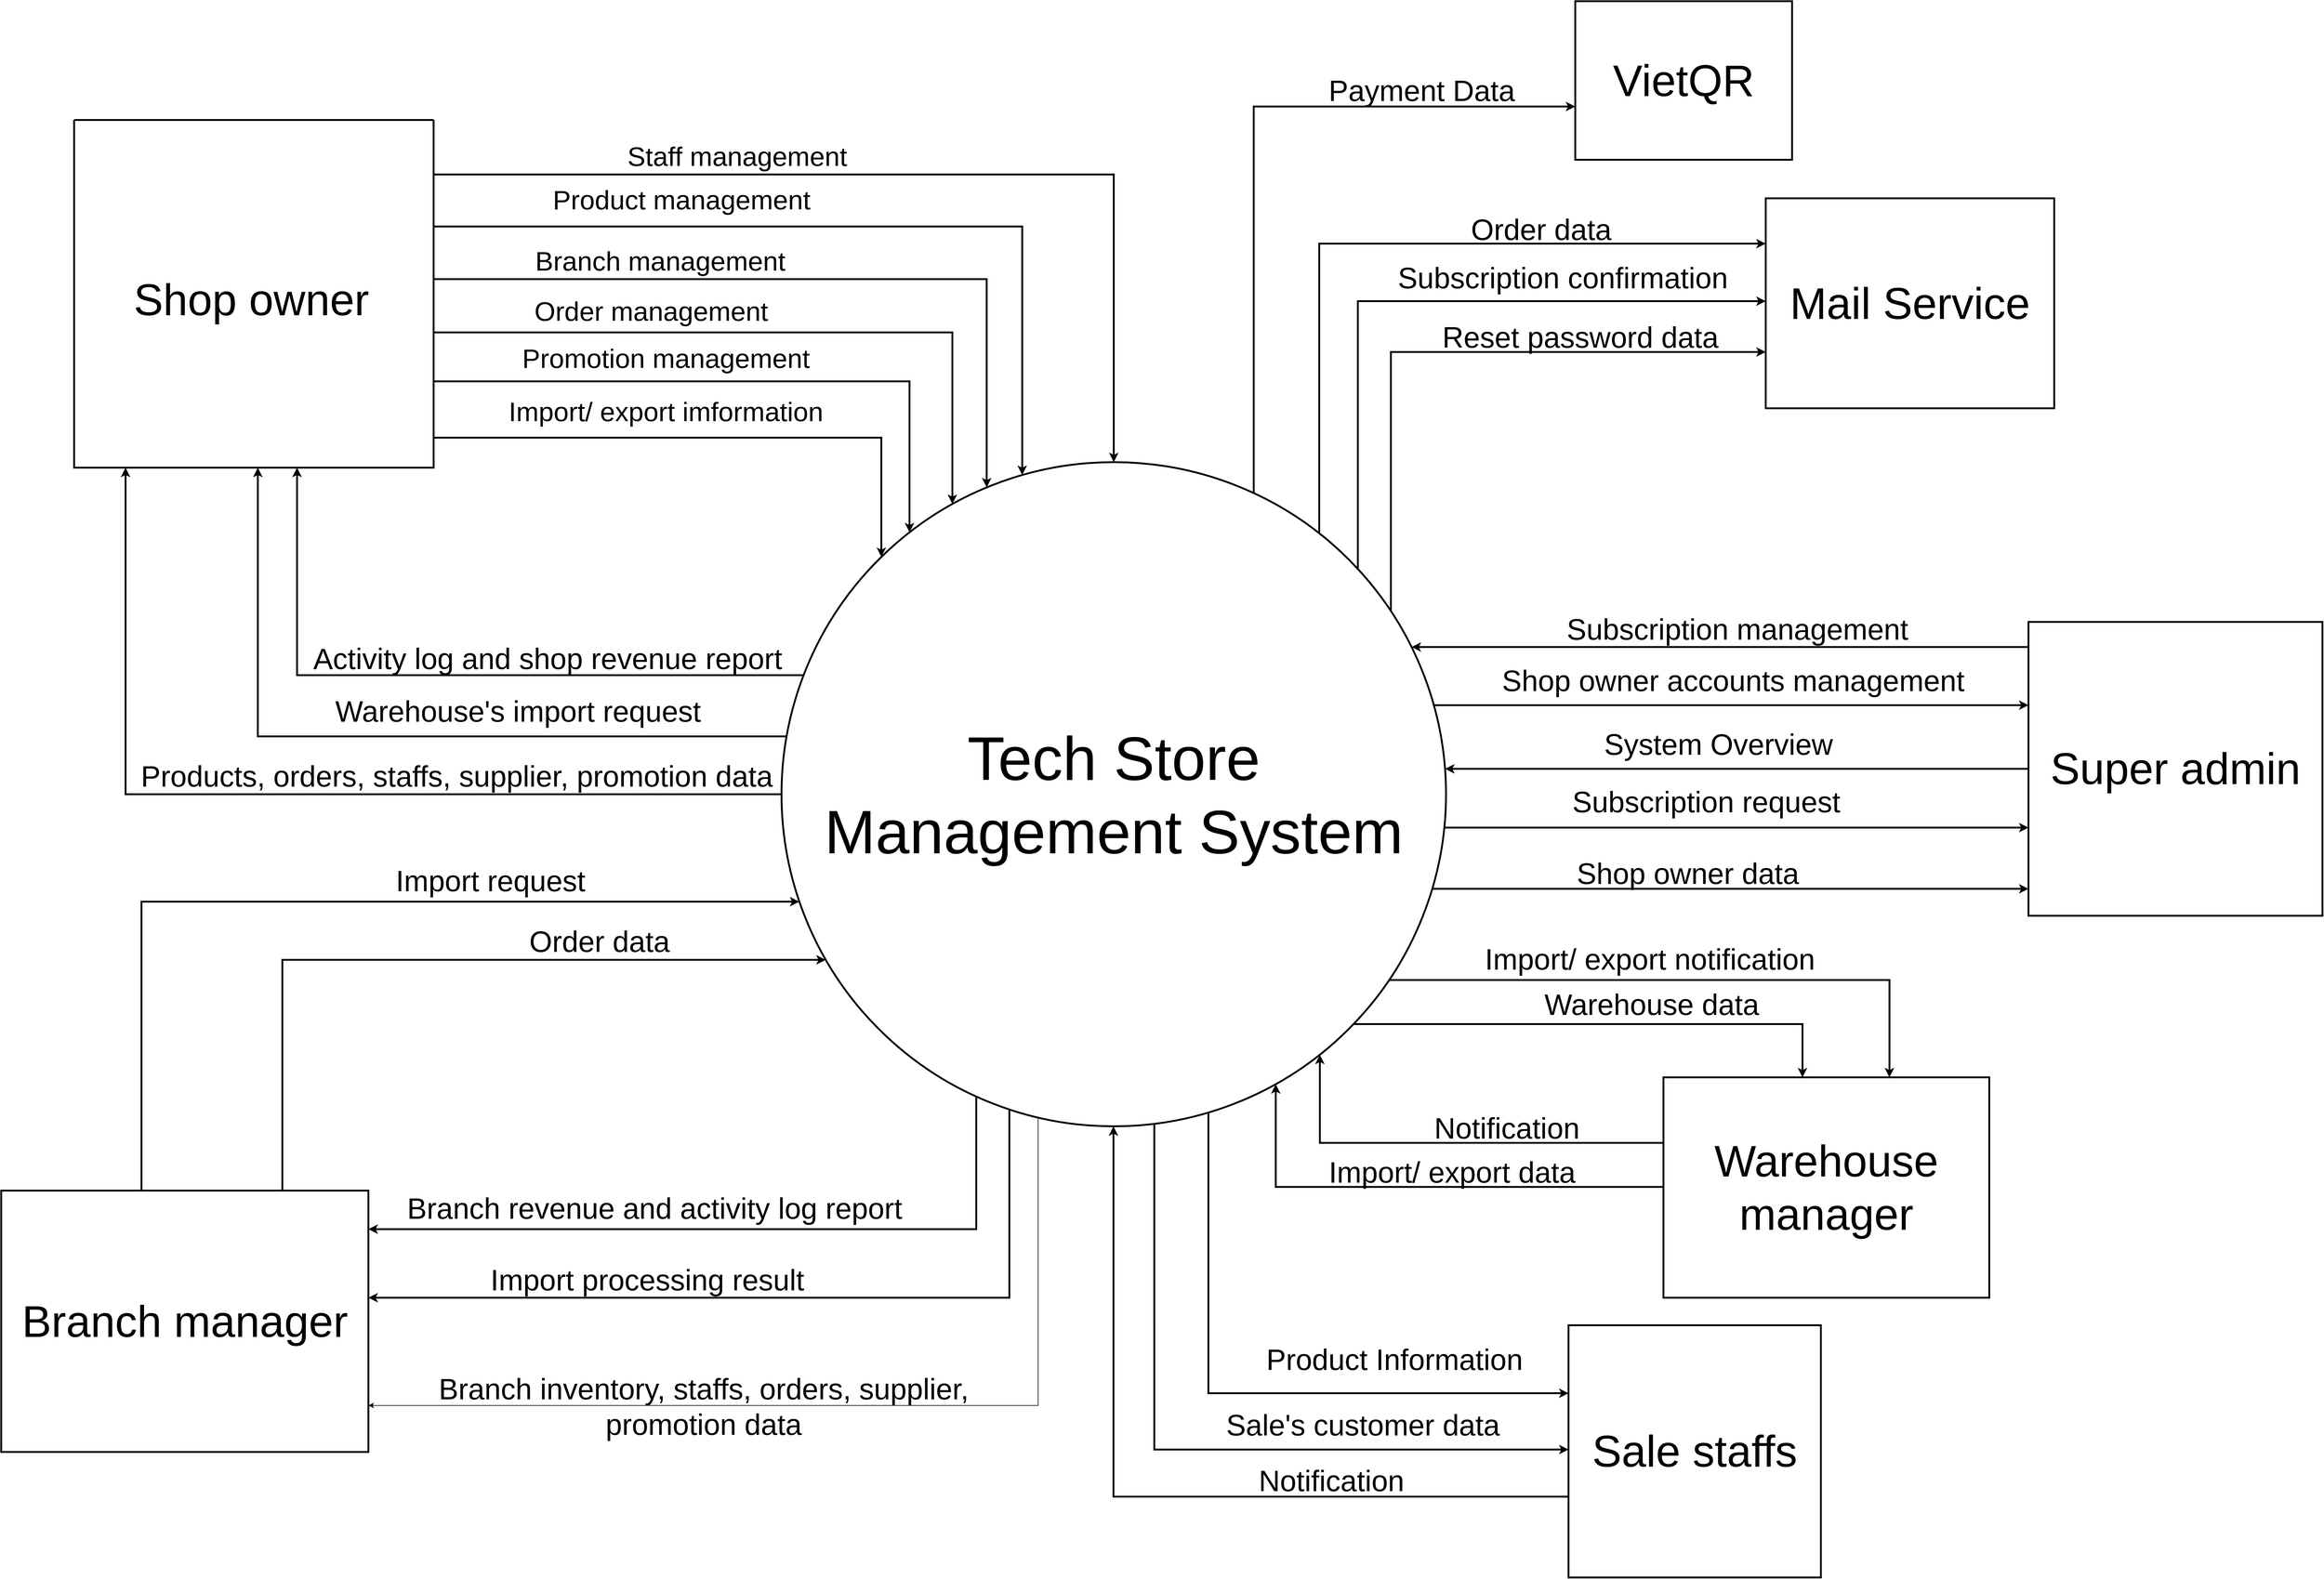 <mxfile version="28.0.6">
  <diagram name="Trang-1" id="Jpgdxu5JG6J-21FNDAyR">
    <mxGraphModel grid="0" page="0" gridSize="10" guides="1" tooltips="1" connect="1" arrows="1" fold="1" pageScale="1" pageWidth="827" pageHeight="1169" math="0" shadow="0">
      <root>
        <mxCell id="0" />
        <mxCell id="1" parent="0" />
        <mxCell id="ETT-VNma52d-deBCtx48-73" style="edgeStyle=orthogonalEdgeStyle;rounded=0;orthogonalLoop=1;jettySize=auto;html=1;strokeWidth=3;" edge="1" parent="1" source="8mTHSQbNLBsnqZy6skTA-1" target="PvNoPyw7-XxGKOhKzMmL-2">
          <mxGeometry relative="1" as="geometry">
            <mxPoint x="1220" y="1085" as="sourcePoint" />
            <mxPoint x="-72.5" y="1676" as="targetPoint" />
            <Array as="points">
              <mxPoint x="1243" y="1243" />
            </Array>
          </mxGeometry>
        </mxCell>
        <mxCell id="ETT-VNma52d-deBCtx48-74" style="edgeStyle=orthogonalEdgeStyle;rounded=0;orthogonalLoop=1;jettySize=auto;html=1;strokeWidth=3;" edge="1" parent="1" target="PvNoPyw7-XxGKOhKzMmL-2">
          <mxGeometry relative="1" as="geometry">
            <Array as="points">
              <mxPoint x="1297" y="1355" />
            </Array>
            <mxPoint x="-72.5" y="1785.49" as="targetPoint" />
            <mxPoint x="1297" y="981.001" as="sourcePoint" />
          </mxGeometry>
        </mxCell>
        <mxCell id="PvNoPyw7-XxGKOhKzMmL-3" style="edgeStyle=orthogonalEdgeStyle;rounded=0;orthogonalLoop=1;jettySize=auto;html=1;" edge="1" parent="1" source="8mTHSQbNLBsnqZy6skTA-1" target="PvNoPyw7-XxGKOhKzMmL-2">
          <mxGeometry relative="1" as="geometry">
            <Array as="points">
              <mxPoint x="1344" y="1531" />
            </Array>
          </mxGeometry>
        </mxCell>
        <mxCell id="61NQ8YZ4ER63hq6o-Ahw-6" style="edgeStyle=orthogonalEdgeStyle;rounded=0;orthogonalLoop=1;jettySize=auto;html=1;strokeWidth=3;" edge="1" parent="1" source="8mTHSQbNLBsnqZy6skTA-1" target="ETT-VNma52d-deBCtx48-4">
          <mxGeometry relative="1" as="geometry">
            <Array as="points">
              <mxPoint x="134" y="338" />
            </Array>
          </mxGeometry>
        </mxCell>
        <mxCell id="61NQ8YZ4ER63hq6o-Ahw-7" style="edgeStyle=orthogonalEdgeStyle;rounded=0;orthogonalLoop=1;jettySize=auto;html=1;strokeWidth=3;" edge="1" parent="1" source="8mTHSQbNLBsnqZy6skTA-1" target="ETT-VNma52d-deBCtx48-4">
          <mxGeometry relative="1" as="geometry">
            <Array as="points">
              <mxPoint x="70" y="438" />
            </Array>
          </mxGeometry>
        </mxCell>
        <mxCell id="61NQ8YZ4ER63hq6o-Ahw-8" style="edgeStyle=orthogonalEdgeStyle;rounded=0;orthogonalLoop=1;jettySize=auto;html=1;strokeWidth=3;" edge="1" parent="1" source="8mTHSQbNLBsnqZy6skTA-1" target="ETT-VNma52d-deBCtx48-4">
          <mxGeometry relative="1" as="geometry">
            <Array as="points">
              <mxPoint x="-146" y="533" />
            </Array>
          </mxGeometry>
        </mxCell>
        <mxCell id="61NQ8YZ4ER63hq6o-Ahw-12" style="edgeStyle=orthogonalEdgeStyle;rounded=0;orthogonalLoop=1;jettySize=auto;html=1;strokeWidth=3;" edge="1" parent="1" source="8mTHSQbNLBsnqZy6skTA-1" target="PvNoPyw7-XxGKOhKzMmL-5">
          <mxGeometry relative="1" as="geometry">
            <Array as="points">
              <mxPoint x="1696" y="-591" />
            </Array>
          </mxGeometry>
        </mxCell>
        <mxCell id="61NQ8YZ4ER63hq6o-Ahw-20" style="edgeStyle=orthogonalEdgeStyle;rounded=0;orthogonalLoop=1;jettySize=auto;html=1;exitX=0.561;exitY=0.997;exitDx=0;exitDy=0;exitPerimeter=0;strokeWidth=3;" edge="1" parent="1" source="8mTHSQbNLBsnqZy6skTA-1" target="ETT-VNma52d-deBCtx48-12">
          <mxGeometry relative="1" as="geometry">
            <mxPoint x="1534.06" y="1075" as="sourcePoint" />
            <mxPoint x="2819.56" y="1704.111" as="targetPoint" />
            <Array as="points">
              <mxPoint x="1534" y="1603" />
            </Array>
          </mxGeometry>
        </mxCell>
        <mxCell id="61NQ8YZ4ER63hq6o-Ahw-23" style="edgeStyle=orthogonalEdgeStyle;rounded=0;orthogonalLoop=1;jettySize=auto;html=1;strokeWidth=3;" edge="1" parent="1" source="8mTHSQbNLBsnqZy6skTA-1" target="p9_uC9PSEtGfI1pHaGu1-1">
          <mxGeometry relative="1" as="geometry">
            <Array as="points">
              <mxPoint x="2592" y="908" />
            </Array>
          </mxGeometry>
        </mxCell>
        <mxCell id="61NQ8YZ4ER63hq6o-Ahw-24" style="edgeStyle=orthogonalEdgeStyle;rounded=0;orthogonalLoop=1;jettySize=auto;html=1;strokeWidth=3;" edge="1" parent="1" source="8mTHSQbNLBsnqZy6skTA-1" target="p9_uC9PSEtGfI1pHaGu1-1">
          <mxGeometry relative="1" as="geometry">
            <Array as="points">
              <mxPoint x="2734" y="836" />
            </Array>
          </mxGeometry>
        </mxCell>
        <mxCell id="61NQ8YZ4ER63hq6o-Ahw-30" style="edgeStyle=orthogonalEdgeStyle;rounded=0;orthogonalLoop=1;jettySize=auto;html=1;strokeWidth=3;" edge="1" parent="1" source="8mTHSQbNLBsnqZy6skTA-1" target="ETT-VNma52d-deBCtx48-11">
          <mxGeometry relative="1" as="geometry">
            <Array as="points">
              <mxPoint x="2422" y="687" />
              <mxPoint x="2422" y="687" />
            </Array>
          </mxGeometry>
        </mxCell>
        <mxCell id="61NQ8YZ4ER63hq6o-Ahw-31" style="edgeStyle=orthogonalEdgeStyle;rounded=0;orthogonalLoop=1;jettySize=auto;html=1;strokeWidth=3;" edge="1" parent="1" source="8mTHSQbNLBsnqZy6skTA-1" target="ETT-VNma52d-deBCtx48-11">
          <mxGeometry relative="1" as="geometry">
            <Array as="points">
              <mxPoint x="2410" y="587" />
              <mxPoint x="2410" y="587" />
            </Array>
          </mxGeometry>
        </mxCell>
        <mxCell id="61NQ8YZ4ER63hq6o-Ahw-32" style="edgeStyle=orthogonalEdgeStyle;rounded=0;orthogonalLoop=1;jettySize=auto;html=1;strokeWidth=3;" edge="1" parent="1" source="8mTHSQbNLBsnqZy6skTA-1" target="ETT-VNma52d-deBCtx48-11">
          <mxGeometry relative="1" as="geometry">
            <Array as="points">
              <mxPoint x="2724" y="387" />
              <mxPoint x="2724" y="387" />
            </Array>
          </mxGeometry>
        </mxCell>
        <mxCell id="61NQ8YZ4ER63hq6o-Ahw-37" style="edgeStyle=orthogonalEdgeStyle;rounded=0;orthogonalLoop=1;jettySize=auto;html=1;strokeWidth=3;" edge="1" parent="1" source="8mTHSQbNLBsnqZy6skTA-1" target="PvNoPyw7-XxGKOhKzMmL-4">
          <mxGeometry relative="1" as="geometry">
            <Array as="points">
              <mxPoint x="1803" y="-367" />
            </Array>
          </mxGeometry>
        </mxCell>
        <mxCell id="61NQ8YZ4ER63hq6o-Ahw-39" style="edgeStyle=orthogonalEdgeStyle;rounded=0;orthogonalLoop=1;jettySize=auto;html=1;strokeWidth=3;" edge="1" parent="1" source="8mTHSQbNLBsnqZy6skTA-1" target="PvNoPyw7-XxGKOhKzMmL-4">
          <mxGeometry relative="1" as="geometry">
            <Array as="points">
              <mxPoint x="1866" y="-273" />
            </Array>
          </mxGeometry>
        </mxCell>
        <mxCell id="61NQ8YZ4ER63hq6o-Ahw-43" style="edgeStyle=orthogonalEdgeStyle;rounded=0;orthogonalLoop=1;jettySize=auto;html=1;strokeWidth=3;" edge="1" parent="1" source="8mTHSQbNLBsnqZy6skTA-1" target="PvNoPyw7-XxGKOhKzMmL-4">
          <mxGeometry relative="1" as="geometry">
            <Array as="points">
              <mxPoint x="1920" y="-190" />
            </Array>
          </mxGeometry>
        </mxCell>
        <mxCell id="8mTHSQbNLBsnqZy6skTA-1" value="&lt;font style=&quot;font-size: 100px;&quot;&gt;Tech Store Management System&lt;/font&gt;" style="ellipse;whiteSpace=wrap;html=1;aspect=fixed;strokeWidth=3;" vertex="1" parent="1">
          <mxGeometry x="925" y="-10" width="1085" height="1085" as="geometry" />
        </mxCell>
        <mxCell id="ETT-VNma52d-deBCtx48-16" style="edgeStyle=orthogonalEdgeStyle;rounded=0;orthogonalLoop=1;jettySize=auto;html=1;entryX=0.5;entryY=0;entryDx=0;entryDy=0;strokeWidth=3;" edge="1" parent="1" source="ETT-VNma52d-deBCtx48-4" target="8mTHSQbNLBsnqZy6skTA-1">
          <mxGeometry relative="1" as="geometry">
            <Array as="points">
              <mxPoint x="1468" y="-480" />
            </Array>
          </mxGeometry>
        </mxCell>
        <mxCell id="61NQ8YZ4ER63hq6o-Ahw-4" style="edgeStyle=orthogonalEdgeStyle;rounded=0;orthogonalLoop=1;jettySize=auto;html=1;strokeWidth=3;" edge="1" parent="1" source="ETT-VNma52d-deBCtx48-4" target="8mTHSQbNLBsnqZy6skTA-1">
          <mxGeometry relative="1" as="geometry">
            <Array as="points">
              <mxPoint x="1204" y="-222" />
            </Array>
          </mxGeometry>
        </mxCell>
        <mxCell id="61NQ8YZ4ER63hq6o-Ahw-9" style="edgeStyle=orthogonalEdgeStyle;rounded=0;orthogonalLoop=1;jettySize=auto;html=1;strokeWidth=3;" edge="1" parent="1" source="ETT-VNma52d-deBCtx48-4" target="8mTHSQbNLBsnqZy6skTA-1">
          <mxGeometry relative="1" as="geometry">
            <Array as="points">
              <mxPoint x="1134" y="-142" />
            </Array>
          </mxGeometry>
        </mxCell>
        <mxCell id="ETT-VNma52d-deBCtx48-4" value="" style="swimlane;startSize=0;strokeWidth=3;" vertex="1" parent="1">
          <mxGeometry x="-230" y="-569" width="587" height="568" as="geometry" />
        </mxCell>
        <mxCell id="ETT-VNma52d-deBCtx48-15" value="&lt;font style=&quot;font-size: 72px;&quot;&gt;Shop owner&lt;/font&gt;" style="text;html=1;align=center;verticalAlign=middle;resizable=0;points=[];autosize=1;strokeColor=none;fillColor=none;" vertex="1" parent="ETT-VNma52d-deBCtx48-4">
          <mxGeometry x="88" y="245" width="402" height="98" as="geometry" />
        </mxCell>
        <mxCell id="ETT-VNma52d-deBCtx48-63" style="edgeStyle=orthogonalEdgeStyle;rounded=0;orthogonalLoop=1;jettySize=auto;html=1;strokeWidth=3;" edge="1" parent="1" target="8mTHSQbNLBsnqZy6skTA-1" source="PvNoPyw7-XxGKOhKzMmL-2">
          <mxGeometry relative="1" as="geometry">
            <Array as="points">
              <mxPoint x="110" y="803" />
            </Array>
            <mxPoint x="-387" y="1676" as="sourcePoint" />
          </mxGeometry>
        </mxCell>
        <mxCell id="61NQ8YZ4ER63hq6o-Ahw-34" style="edgeStyle=orthogonalEdgeStyle;rounded=0;orthogonalLoop=1;jettySize=auto;html=1;strokeWidth=3;" edge="1" parent="1" source="ETT-VNma52d-deBCtx48-11" target="8mTHSQbNLBsnqZy6skTA-1">
          <mxGeometry relative="1" as="geometry">
            <Array as="points">
              <mxPoint x="3242" y="386" />
              <mxPoint x="3242" y="386" />
            </Array>
          </mxGeometry>
        </mxCell>
        <mxCell id="61NQ8YZ4ER63hq6o-Ahw-35" style="edgeStyle=orthogonalEdgeStyle;rounded=0;orthogonalLoop=1;jettySize=auto;html=1;strokeWidth=3;" edge="1" parent="1" source="ETT-VNma52d-deBCtx48-11" target="8mTHSQbNLBsnqZy6skTA-1">
          <mxGeometry relative="1" as="geometry">
            <Array as="points">
              <mxPoint x="2414" y="292" />
              <mxPoint x="2414" y="292" />
            </Array>
          </mxGeometry>
        </mxCell>
        <mxCell id="ETT-VNma52d-deBCtx48-11" value="&lt;font style=&quot;font-size: 72px;&quot;&gt;Super admin&lt;/font&gt;" style="whiteSpace=wrap;html=1;aspect=fixed;strokeWidth=3;" vertex="1" parent="1">
          <mxGeometry x="2961" y="251" width="480" height="480" as="geometry" />
        </mxCell>
        <mxCell id="61NQ8YZ4ER63hq6o-Ahw-21" style="edgeStyle=orthogonalEdgeStyle;rounded=0;orthogonalLoop=1;jettySize=auto;html=1;strokeWidth=3;" edge="1" parent="1" source="ETT-VNma52d-deBCtx48-12" target="8mTHSQbNLBsnqZy6skTA-1">
          <mxGeometry relative="1" as="geometry">
            <Array as="points">
              <mxPoint x="1467" y="1680" />
            </Array>
          </mxGeometry>
        </mxCell>
        <mxCell id="ETT-VNma52d-deBCtx48-12" value="&lt;font style=&quot;font-size: 72px;&quot;&gt;Sale staffs&lt;/font&gt;" style="whiteSpace=wrap;html=1;aspect=fixed;strokeWidth=3;" vertex="1" parent="1">
          <mxGeometry x="2210" y="1400" width="412" height="412" as="geometry" />
        </mxCell>
        <mxCell id="ETT-VNma52d-deBCtx48-20" style="edgeStyle=orthogonalEdgeStyle;rounded=0;orthogonalLoop=1;jettySize=auto;html=1;strokeWidth=3;" edge="1" parent="1" source="ETT-VNma52d-deBCtx48-4" target="8mTHSQbNLBsnqZy6skTA-1">
          <mxGeometry relative="1" as="geometry">
            <mxPoint x="1398" y="-278" as="targetPoint" />
            <Array as="points">
              <mxPoint x="1318" y="-395" />
            </Array>
          </mxGeometry>
        </mxCell>
        <mxCell id="ETT-VNma52d-deBCtx48-21" style="edgeStyle=orthogonalEdgeStyle;rounded=0;orthogonalLoop=1;jettySize=auto;html=1;strokeWidth=3;" edge="1" parent="1" source="ETT-VNma52d-deBCtx48-4" target="8mTHSQbNLBsnqZy6skTA-1">
          <mxGeometry relative="1" as="geometry">
            <Array as="points">
              <mxPoint x="1088" y="-50" />
            </Array>
          </mxGeometry>
        </mxCell>
        <mxCell id="ETT-VNma52d-deBCtx48-24" value="&lt;span style=&quot;font-size: 44px;&quot;&gt;Staff management&amp;nbsp;&lt;/span&gt;" style="text;html=1;align=center;verticalAlign=middle;whiteSpace=wrap;rounded=0;" vertex="1" parent="1">
          <mxGeometry x="614" y="-534" width="490" height="49" as="geometry" />
        </mxCell>
        <mxCell id="ETT-VNma52d-deBCtx48-28" value="&lt;span style=&quot;font-size: 44px;&quot;&gt;Product management&lt;/span&gt;" style="text;html=1;align=center;verticalAlign=middle;whiteSpace=wrap;rounded=0;" vertex="1" parent="1">
          <mxGeometry x="408" y="-464" width="708" height="51" as="geometry" />
        </mxCell>
        <mxCell id="ETT-VNma52d-deBCtx48-35" style="edgeStyle=orthogonalEdgeStyle;rounded=0;orthogonalLoop=1;jettySize=auto;html=1;strokeWidth=3;" edge="1" parent="1" source="ETT-VNma52d-deBCtx48-4" target="8mTHSQbNLBsnqZy6skTA-1">
          <mxGeometry relative="1" as="geometry">
            <Array as="points">
              <mxPoint x="1260" y="-309" />
            </Array>
            <mxPoint x="385.32" y="-455.831" as="targetPoint" />
          </mxGeometry>
        </mxCell>
        <mxCell id="ETT-VNma52d-deBCtx48-37" value="&lt;span style=&quot;font-size: 44px;&quot;&gt;Order management&amp;nbsp;&lt;/span&gt;" style="text;html=1;align=center;verticalAlign=middle;whiteSpace=wrap;rounded=0;" vertex="1" parent="1">
          <mxGeometry x="458.5" y="-283" width="519" height="54" as="geometry" />
        </mxCell>
        <mxCell id="ETT-VNma52d-deBCtx48-53" value="&lt;span style=&quot;font-size: 48px;&quot;&gt;Activity log and shop revenue report&amp;nbsp;&lt;/span&gt;" style="text;html=1;align=center;verticalAlign=middle;whiteSpace=wrap;rounded=0;" vertex="1" parent="1">
          <mxGeometry x="146" y="274" width="808" height="74" as="geometry" />
        </mxCell>
        <mxCell id="ETT-VNma52d-deBCtx48-54" value="&lt;span style=&quot;font-size: 48px;&quot;&gt;Products, orders, staffs, supplier, promotion data&lt;/span&gt;" style="text;html=1;align=center;verticalAlign=middle;whiteSpace=wrap;rounded=0;" vertex="1" parent="1">
          <mxGeometry x="-157" y="480" width="1104" height="46" as="geometry" />
        </mxCell>
        <mxCell id="ETT-VNma52d-deBCtx48-57" value="&lt;span style=&quot;font-size: 48px;&quot;&gt;Warehouse&#39;s import request&lt;/span&gt;" style="text;html=1;align=center;verticalAlign=middle;whiteSpace=wrap;rounded=0;" vertex="1" parent="1">
          <mxGeometry x="136" y="368" width="718" height="58" as="geometry" />
        </mxCell>
        <mxCell id="ETT-VNma52d-deBCtx48-62" style="edgeStyle=orthogonalEdgeStyle;rounded=0;orthogonalLoop=1;jettySize=auto;html=1;strokeWidth=3;" edge="1" parent="1" target="8mTHSQbNLBsnqZy6skTA-1" source="PvNoPyw7-XxGKOhKzMmL-2">
          <mxGeometry relative="1" as="geometry">
            <mxPoint x="1133" y="800" as="targetPoint" />
            <Array as="points">
              <mxPoint x="-120" y="708" />
            </Array>
            <mxPoint x="-450.875" y="1676" as="sourcePoint" />
          </mxGeometry>
        </mxCell>
        <mxCell id="ETT-VNma52d-deBCtx48-68" value="&lt;span style=&quot;font-size: 48px;&quot;&gt;Import request&lt;/span&gt;" style="text;html=1;align=center;verticalAlign=middle;whiteSpace=wrap;rounded=0;" vertex="1" parent="1">
          <mxGeometry x="140" y="647" width="620" height="53" as="geometry" />
        </mxCell>
        <mxCell id="ETT-VNma52d-deBCtx48-77" value="&lt;span style=&quot;font-size: 48px;&quot;&gt;Branch revenue and activity log report&lt;/span&gt;" style="text;html=1;align=center;verticalAlign=middle;whiteSpace=wrap;rounded=0;" vertex="1" parent="1">
          <mxGeometry x="290" y="1194" width="856" height="30" as="geometry" />
        </mxCell>
        <mxCell id="ETT-VNma52d-deBCtx48-78" value="&lt;span style=&quot;font-size: 48px;&quot;&gt;Import processing result&lt;/span&gt;" style="text;html=1;align=center;verticalAlign=middle;whiteSpace=wrap;rounded=0;" vertex="1" parent="1">
          <mxGeometry x="400" y="1311" width="612" height="30" as="geometry" />
        </mxCell>
        <mxCell id="ETT-VNma52d-deBCtx48-81" value="&lt;span style=&quot;font-size: 48px;&quot;&gt;Branch inventory, staffs, orders, supplier, promotion data&lt;/span&gt;" style="text;html=1;align=center;verticalAlign=middle;whiteSpace=wrap;rounded=0;strokeWidth=3;" vertex="1" parent="1">
          <mxGeometry x="255" y="1518" width="1086" height="30" as="geometry" />
        </mxCell>
        <mxCell id="ETT-VNma52d-deBCtx48-93" value="&lt;span style=&quot;font-size: 48px;&quot;&gt;Sale&#39;s customer data&lt;/span&gt;" style="text;html=1;align=center;verticalAlign=middle;whiteSpace=wrap;rounded=0;" vertex="1" parent="1">
          <mxGeometry x="1621" y="1548" width="507" height="30" as="geometry" />
        </mxCell>
        <mxCell id="ETT-VNma52d-deBCtx48-94" style="edgeStyle=orthogonalEdgeStyle;rounded=0;orthogonalLoop=1;jettySize=auto;html=1;strokeWidth=3;" edge="1" parent="1" source="8mTHSQbNLBsnqZy6skTA-1" target="ETT-VNma52d-deBCtx48-12">
          <mxGeometry relative="1" as="geometry">
            <Array as="points">
              <mxPoint x="1622" y="1511" />
            </Array>
            <mxPoint x="2710" y="1579" as="targetPoint" />
            <mxPoint x="1773" y="1126" as="sourcePoint" />
          </mxGeometry>
        </mxCell>
        <mxCell id="ETT-VNma52d-deBCtx48-95" value="&lt;font style=&quot;font-size: 48px;&quot;&gt;Product Information&lt;/font&gt;" style="text;html=1;align=center;verticalAlign=middle;whiteSpace=wrap;rounded=0;" vertex="1" parent="1">
          <mxGeometry x="1705" y="1441" width="442" height="30" as="geometry" />
        </mxCell>
        <mxCell id="ETT-VNma52d-deBCtx48-101" value="&lt;span style=&quot;font-size: 48px;&quot;&gt;Subscription request&lt;/span&gt;" style="text;html=1;align=center;verticalAlign=middle;whiteSpace=wrap;rounded=0;" vertex="1" parent="1">
          <mxGeometry x="1955" y="530" width="960" height="30" as="geometry" />
        </mxCell>
        <mxCell id="ETT-VNma52d-deBCtx48-106" value="&lt;font style=&quot;font-size: 48px;&quot;&gt;Shop owner accounts management&lt;/font&gt;" style="text;html=1;align=center;verticalAlign=middle;whiteSpace=wrap;rounded=0;" vertex="1" parent="1">
          <mxGeometry x="2080" y="332" width="798" height="30" as="geometry" />
        </mxCell>
        <mxCell id="ETT-VNma52d-deBCtx48-108" value="&lt;span style=&quot;font-size: 48px;&quot;&gt;Shop owner data&lt;/span&gt;" style="text;html=1;align=center;verticalAlign=middle;whiteSpace=wrap;rounded=0;" vertex="1" parent="1">
          <mxGeometry x="2135" y="647" width="540" height="30" as="geometry" />
        </mxCell>
        <mxCell id="ETT-VNma52d-deBCtx48-113" value="&lt;font style=&quot;font-size: 48px;&quot;&gt;Payment Data&lt;/font&gt;" style="text;html=1;align=center;verticalAlign=middle;whiteSpace=wrap;rounded=0;rotation=0;" vertex="1" parent="1">
          <mxGeometry x="1766" y="-632" width="409" height="30" as="geometry" />
        </mxCell>
        <mxCell id="nIur3AbAaqt-9ILGbLwL-1" value="&lt;span style=&quot;font-size: 48px;&quot;&gt;Notification&lt;/span&gt;" style="text;html=1;align=center;verticalAlign=middle;whiteSpace=wrap;rounded=0;" vertex="1" parent="1">
          <mxGeometry x="1489" y="1639" width="668" height="30" as="geometry" />
        </mxCell>
        <mxCell id="PvNoPyw7-XxGKOhKzMmL-2" value="&lt;font style=&quot;font-size: 72px;&quot;&gt;Branch manager&lt;/font&gt;" style="rounded=0;whiteSpace=wrap;html=1;strokeWidth=3;" vertex="1" parent="1">
          <mxGeometry x="-349" y="1180" width="599.5" height="427" as="geometry" />
        </mxCell>
        <mxCell id="PvNoPyw7-XxGKOhKzMmL-4" value="&lt;font style=&quot;font-size: 72px;&quot;&gt;Mail Service&lt;/font&gt;" style="rounded=0;whiteSpace=wrap;html=1;strokeWidth=3;" vertex="1" parent="1">
          <mxGeometry x="2532" y="-441" width="471" height="343" as="geometry" />
        </mxCell>
        <mxCell id="PvNoPyw7-XxGKOhKzMmL-5" value="&lt;font style=&quot;font-size: 72px;&quot;&gt;VietQR&lt;/font&gt;" style="rounded=0;whiteSpace=wrap;html=1;strokeWidth=3;" vertex="1" parent="1">
          <mxGeometry x="2221" y="-763" width="354" height="259" as="geometry" />
        </mxCell>
        <mxCell id="61NQ8YZ4ER63hq6o-Ahw-22" style="edgeStyle=orthogonalEdgeStyle;rounded=0;orthogonalLoop=1;jettySize=auto;html=1;strokeWidth=3;" edge="1" parent="1" source="p9_uC9PSEtGfI1pHaGu1-1" target="8mTHSQbNLBsnqZy6skTA-1">
          <mxGeometry relative="1" as="geometry">
            <Array as="points">
              <mxPoint x="1804" y="1102" />
            </Array>
          </mxGeometry>
        </mxCell>
        <mxCell id="61NQ8YZ4ER63hq6o-Ahw-27" style="edgeStyle=orthogonalEdgeStyle;rounded=0;orthogonalLoop=1;jettySize=auto;html=1;strokeWidth=3;" edge="1" parent="1" source="p9_uC9PSEtGfI1pHaGu1-1" target="8mTHSQbNLBsnqZy6skTA-1">
          <mxGeometry relative="1" as="geometry">
            <Array as="points">
              <mxPoint x="1732" y="1174" />
            </Array>
          </mxGeometry>
        </mxCell>
        <mxCell id="p9_uC9PSEtGfI1pHaGu1-1" value="&lt;span style=&quot;font-size: 72px;&quot;&gt;Warehouse manager&lt;/span&gt;" style="rounded=0;whiteSpace=wrap;html=1;strokeWidth=3;" vertex="1" parent="1">
          <mxGeometry x="2365" y="995" width="532" height="360" as="geometry" />
        </mxCell>
        <mxCell id="p9_uC9PSEtGfI1pHaGu1-7" value="&lt;font style=&quot;font-size: 48px;&quot;&gt;Notification&lt;/font&gt;" style="text;html=1;align=center;verticalAlign=middle;whiteSpace=wrap;rounded=0;strokeWidth=3;" vertex="1" parent="1">
          <mxGeometry x="1774" y="1063" width="671" height="30" as="geometry" />
        </mxCell>
        <mxCell id="p9_uC9PSEtGfI1pHaGu1-8" value="&lt;span style=&quot;font-size: 48px;&quot;&gt;Warehouse data&lt;/span&gt;" style="text;html=1;align=center;verticalAlign=middle;whiteSpace=wrap;rounded=0;" vertex="1" parent="1">
          <mxGeometry x="1967" y="861" width="758" height="30" as="geometry" />
        </mxCell>
        <mxCell id="61NQ8YZ4ER63hq6o-Ahw-1" value="&lt;span style=&quot;color: rgb(0, 0, 0); font-family: Helvetica; font-size: 44px; font-style: normal; font-variant-ligatures: normal; font-variant-caps: normal; font-weight: 400; letter-spacing: normal; orphans: 2; text-align: center; text-indent: 0px; text-transform: none; widows: 2; word-spacing: 0px; -webkit-text-stroke-width: 0px; white-space: normal; text-decoration-thickness: initial; text-decoration-style: initial; text-decoration-color: initial; float: none; display: inline !important;&quot;&gt;Branch management&amp;nbsp;&lt;/span&gt;" style="text;whiteSpace=wrap;html=1;" vertex="1" parent="1">
          <mxGeometry x="521.004" y="-371.001" width="550" height="75" as="geometry" />
        </mxCell>
        <mxCell id="61NQ8YZ4ER63hq6o-Ahw-5" value="&lt;span style=&quot;font-size: 44px;&quot;&gt;Promotion management&amp;nbsp;&lt;/span&gt;" style="text;html=1;align=center;verticalAlign=middle;whiteSpace=wrap;rounded=0;" vertex="1" parent="1">
          <mxGeometry x="483" y="-206" width="519" height="54" as="geometry" />
        </mxCell>
        <mxCell id="61NQ8YZ4ER63hq6o-Ahw-10" value="&lt;span style=&quot;font-size: 44px;&quot;&gt;Import/ export imformation&amp;nbsp;&lt;/span&gt;" style="text;html=1;align=center;verticalAlign=middle;whiteSpace=wrap;rounded=0;" vertex="1" parent="1">
          <mxGeometry x="448" y="-119" width="589" height="54" as="geometry" />
        </mxCell>
        <mxCell id="61NQ8YZ4ER63hq6o-Ahw-14" value="&lt;span style=&quot;font-size: 48px;&quot;&gt;Order data&lt;/span&gt;" style="text;html=1;align=center;verticalAlign=middle;whiteSpace=wrap;rounded=0;" vertex="1" parent="1">
          <mxGeometry x="318" y="742" width="620" height="61" as="geometry" />
        </mxCell>
        <mxCell id="61NQ8YZ4ER63hq6o-Ahw-26" value="&lt;span style=&quot;font-size: 48px;&quot;&gt;Import/ export notification&lt;/span&gt;" style="text;html=1;align=center;verticalAlign=middle;whiteSpace=wrap;rounded=0;" vertex="1" parent="1">
          <mxGeometry x="1964" y="787" width="758" height="30" as="geometry" />
        </mxCell>
        <mxCell id="61NQ8YZ4ER63hq6o-Ahw-28" style="edgeStyle=orthogonalEdgeStyle;rounded=0;orthogonalLoop=1;jettySize=auto;html=1;exitX=0.5;exitY=1;exitDx=0;exitDy=0;" edge="1" parent="1" source="61NQ8YZ4ER63hq6o-Ahw-26" target="61NQ8YZ4ER63hq6o-Ahw-26">
          <mxGeometry relative="1" as="geometry" />
        </mxCell>
        <mxCell id="61NQ8YZ4ER63hq6o-Ahw-29" value="&lt;span style=&quot;font-size: 48px;&quot;&gt;Import/ export data&lt;/span&gt;" style="text;html=1;align=center;verticalAlign=middle;whiteSpace=wrap;rounded=0;" vertex="1" parent="1">
          <mxGeometry x="1641" y="1135" width="758" height="30" as="geometry" />
        </mxCell>
        <mxCell id="61NQ8YZ4ER63hq6o-Ahw-33" value="&lt;span style=&quot;font-size: 48px;&quot;&gt;System Overview&lt;/span&gt;" style="text;html=1;align=center;verticalAlign=middle;whiteSpace=wrap;rounded=0;" vertex="1" parent="1">
          <mxGeometry x="1975" y="436" width="960" height="30" as="geometry" />
        </mxCell>
        <mxCell id="61NQ8YZ4ER63hq6o-Ahw-36" value="&lt;span style=&quot;font-size: 48px;&quot;&gt;Subscription management&lt;/span&gt;" style="text;html=1;align=center;verticalAlign=middle;whiteSpace=wrap;rounded=0;" vertex="1" parent="1">
          <mxGeometry x="2006" y="248" width="960" height="30" as="geometry" />
        </mxCell>
        <mxCell id="61NQ8YZ4ER63hq6o-Ahw-38" value="&lt;font style=&quot;font-size: 48px;&quot;&gt;Order data&lt;/font&gt;" style="text;html=1;align=center;verticalAlign=middle;whiteSpace=wrap;rounded=0;rotation=0;" vertex="1" parent="1">
          <mxGeometry x="1961" y="-405" width="409" height="30" as="geometry" />
        </mxCell>
        <mxCell id="61NQ8YZ4ER63hq6o-Ahw-41" value="&lt;font style=&quot;font-size: 48px;&quot;&gt;Subscription confirmation&amp;nbsp;&lt;/font&gt;" style="text;html=1;align=center;verticalAlign=middle;whiteSpace=wrap;rounded=0;rotation=0;" vertex="1" parent="1">
          <mxGeometry x="1868" y="-326" width="679" height="30" as="geometry" />
        </mxCell>
        <mxCell id="61NQ8YZ4ER63hq6o-Ahw-44" value="&lt;span style=&quot;font-size: 48px;&quot;&gt;Reset password data&lt;/span&gt;" style="text;html=1;align=center;verticalAlign=middle;whiteSpace=wrap;rounded=0;rotation=0;" vertex="1" parent="1">
          <mxGeometry x="1975" y="-229" width="509" height="30" as="geometry" />
        </mxCell>
      </root>
    </mxGraphModel>
  </diagram>
</mxfile>
